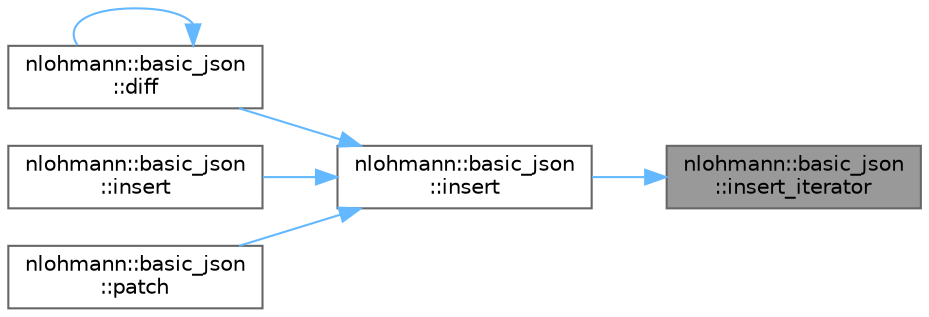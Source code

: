 digraph "nlohmann::basic_json::insert_iterator"
{
 // LATEX_PDF_SIZE
  bgcolor="transparent";
  edge [fontname=Helvetica,fontsize=10,labelfontname=Helvetica,labelfontsize=10];
  node [fontname=Helvetica,fontsize=10,shape=box,height=0.2,width=0.4];
  rankdir="RL";
  Node1 [label="nlohmann::basic_json\l::insert_iterator",height=0.2,width=0.4,color="gray40", fillcolor="grey60", style="filled", fontcolor="black",tooltip="Helper for insertion of an iterator."];
  Node1 -> Node2 [dir="back",color="steelblue1",style="solid"];
  Node2 [label="nlohmann::basic_json\l::insert",height=0.2,width=0.4,color="grey40", fillcolor="white", style="filled",URL="$a01659.html#aeb86e8478e20d95970a8b61ff01dce3b",tooltip="inserts element"];
  Node2 -> Node3 [dir="back",color="steelblue1",style="solid"];
  Node3 [label="nlohmann::basic_json\l::diff",height=0.2,width=0.4,color="grey40", fillcolor="white", style="filled",URL="$a01659.html#a1c1f21327df91a4dd6c5f5a107240385",tooltip="creates a diff as a JSON patch"];
  Node3 -> Node3 [dir="back",color="steelblue1",style="solid"];
  Node2 -> Node4 [dir="back",color="steelblue1",style="solid"];
  Node4 [label="nlohmann::basic_json\l::insert",height=0.2,width=0.4,color="grey40", fillcolor="white", style="filled",URL="$a01659.html#a9c5b9de8a4a759861cb600b38a6c81b1",tooltip="inserts element"];
  Node2 -> Node5 [dir="back",color="steelblue1",style="solid"];
  Node5 [label="nlohmann::basic_json\l::patch",height=0.2,width=0.4,color="grey40", fillcolor="white", style="filled",URL="$a01659.html#adcc786998f220a5b3083ee8a37c4553e",tooltip="applies a JSON patch"];
}
